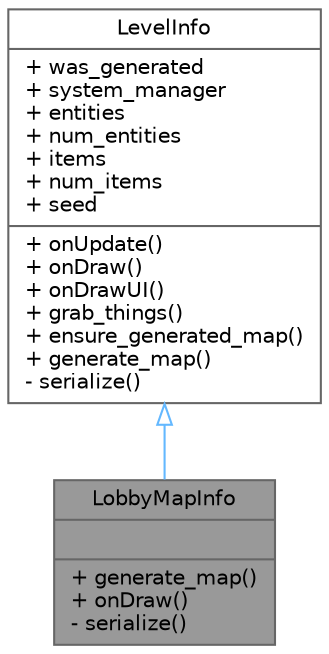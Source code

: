 digraph "LobbyMapInfo"
{
 // LATEX_PDF_SIZE
  bgcolor="transparent";
  edge [fontname=Helvetica,fontsize=10,labelfontname=Helvetica,labelfontsize=10];
  node [fontname=Helvetica,fontsize=10,shape=box,height=0.2,width=0.4];
  Node1 [shape=record,label="{LobbyMapInfo\n||+ generate_map()\l+ onDraw()\l- serialize()\l}",height=0.2,width=0.4,color="gray40", fillcolor="grey60", style="filled", fontcolor="black",tooltip=" "];
  Node2 -> Node1 [dir="back",color="steelblue1",style="solid",arrowtail="onormal"];
  Node2 [shape=record,label="{LevelInfo\n|+ was_generated\l+ system_manager\l+ entities\l+ num_entities\l+ items\l+ num_items\l+ seed\l|+ onUpdate()\l+ onDraw()\l+ onDrawUI()\l+ grab_things()\l+ ensure_generated_map()\l+ generate_map()\l- serialize()\l}",height=0.2,width=0.4,color="gray40", fillcolor="white", style="filled",URL="$d6/d9d/struct_level_info.html",tooltip=" "];
}
